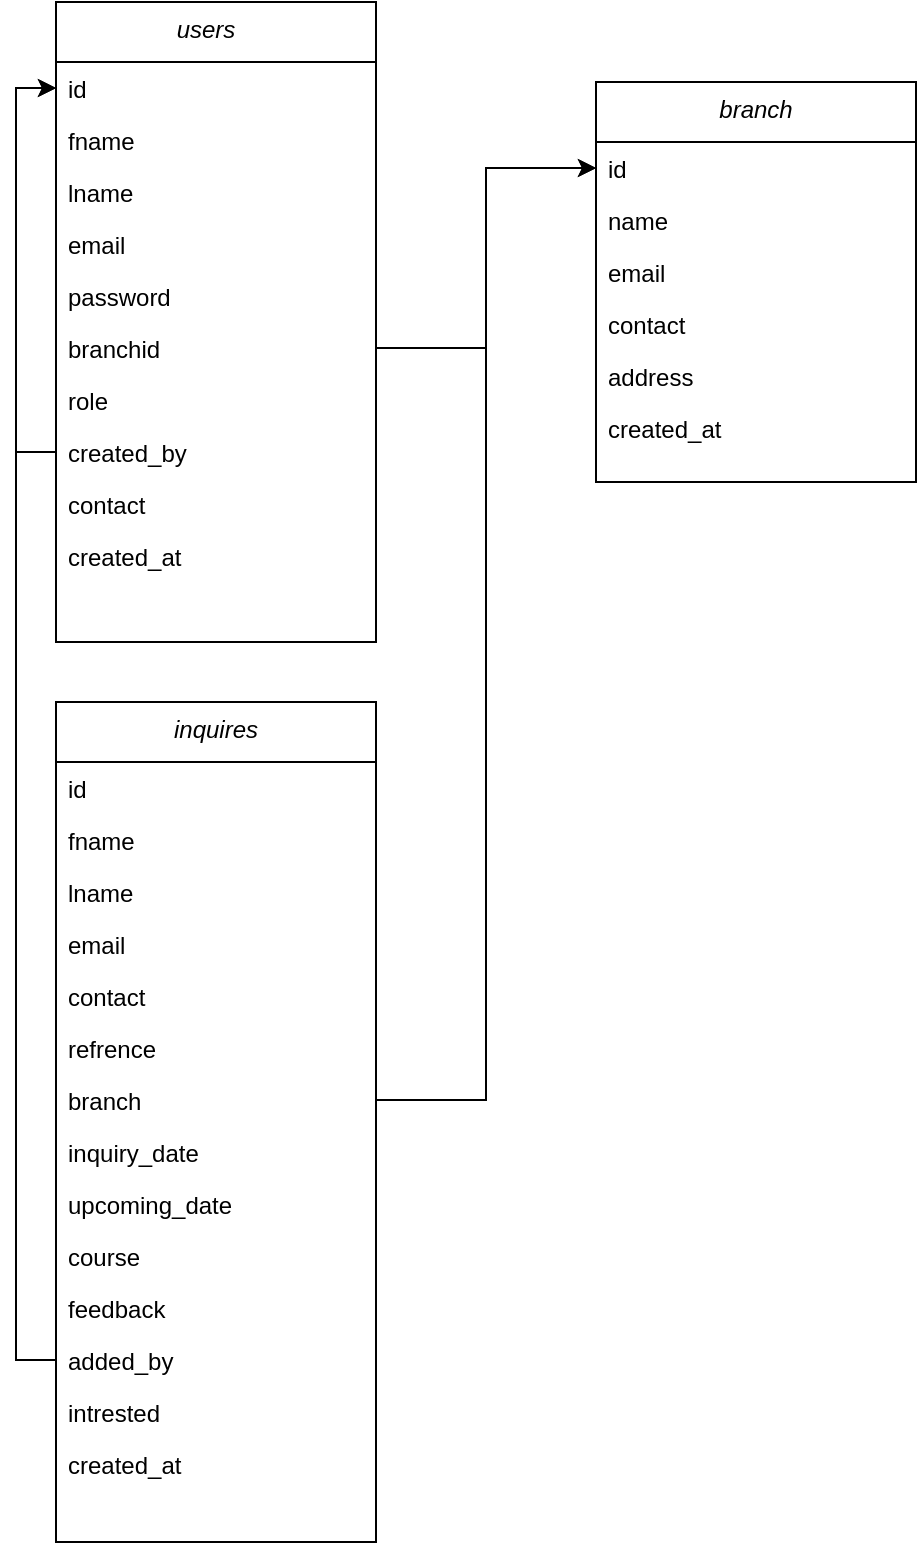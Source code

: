 <mxfile version="21.2.1" type="github">
  <diagram id="C5RBs43oDa-KdzZeNtuy" name="Page-1">
    <mxGraphModel dx="562" dy="1070" grid="1" gridSize="10" guides="1" tooltips="1" connect="1" arrows="1" fold="1" page="1" pageScale="1" pageWidth="827" pageHeight="1169" math="0" shadow="0">
      <root>
        <mxCell id="WIyWlLk6GJQsqaUBKTNV-0" />
        <mxCell id="WIyWlLk6GJQsqaUBKTNV-1" parent="WIyWlLk6GJQsqaUBKTNV-0" />
        <mxCell id="zkfFHV4jXpPFQw0GAbJ--0" value="users   " style="swimlane;fontStyle=2;align=center;verticalAlign=top;childLayout=stackLayout;horizontal=1;startSize=30;horizontalStack=0;resizeParent=1;resizeLast=0;collapsible=1;marginBottom=0;rounded=0;shadow=0;strokeWidth=1;" parent="WIyWlLk6GJQsqaUBKTNV-1" vertex="1">
          <mxGeometry x="220" y="80" width="160" height="320" as="geometry">
            <mxRectangle x="230" y="140" width="160" height="26" as="alternateBounds" />
          </mxGeometry>
        </mxCell>
        <mxCell id="zkfFHV4jXpPFQw0GAbJ--1" value="id&#xa;&#xa;&#xa;" style="text;align=left;verticalAlign=top;spacingLeft=4;spacingRight=4;overflow=hidden;rotatable=0;points=[[0,0.5],[1,0.5]];portConstraint=eastwest;" parent="zkfFHV4jXpPFQw0GAbJ--0" vertex="1">
          <mxGeometry y="30" width="160" height="26" as="geometry" />
        </mxCell>
        <mxCell id="zkfFHV4jXpPFQw0GAbJ--2" value="fname" style="text;align=left;verticalAlign=top;spacingLeft=4;spacingRight=4;overflow=hidden;rotatable=0;points=[[0,0.5],[1,0.5]];portConstraint=eastwest;rounded=0;shadow=0;html=0;" parent="zkfFHV4jXpPFQw0GAbJ--0" vertex="1">
          <mxGeometry y="56" width="160" height="26" as="geometry" />
        </mxCell>
        <mxCell id="zkfFHV4jXpPFQw0GAbJ--3" value="lname" style="text;align=left;verticalAlign=top;spacingLeft=4;spacingRight=4;overflow=hidden;rotatable=0;points=[[0,0.5],[1,0.5]];portConstraint=eastwest;rounded=0;shadow=0;html=0;" parent="zkfFHV4jXpPFQw0GAbJ--0" vertex="1">
          <mxGeometry y="82" width="160" height="26" as="geometry" />
        </mxCell>
        <mxCell id="aFwH3dOZ-Z-idzOg_RIY-1" value="email" style="text;align=left;verticalAlign=top;spacingLeft=4;spacingRight=4;overflow=hidden;rotatable=0;points=[[0,0.5],[1,0.5]];portConstraint=eastwest;rounded=0;shadow=0;html=0;" vertex="1" parent="zkfFHV4jXpPFQw0GAbJ--0">
          <mxGeometry y="108" width="160" height="26" as="geometry" />
        </mxCell>
        <mxCell id="aFwH3dOZ-Z-idzOg_RIY-2" value="password" style="text;align=left;verticalAlign=top;spacingLeft=4;spacingRight=4;overflow=hidden;rotatable=0;points=[[0,0.5],[1,0.5]];portConstraint=eastwest;rounded=0;shadow=0;html=0;" vertex="1" parent="zkfFHV4jXpPFQw0GAbJ--0">
          <mxGeometry y="134" width="160" height="26" as="geometry" />
        </mxCell>
        <mxCell id="aFwH3dOZ-Z-idzOg_RIY-3" value="branchid" style="text;align=left;verticalAlign=top;spacingLeft=4;spacingRight=4;overflow=hidden;rotatable=0;points=[[0,0.5],[1,0.5]];portConstraint=eastwest;rounded=0;shadow=0;html=0;" vertex="1" parent="zkfFHV4jXpPFQw0GAbJ--0">
          <mxGeometry y="160" width="160" height="26" as="geometry" />
        </mxCell>
        <mxCell id="aFwH3dOZ-Z-idzOg_RIY-4" value="role" style="text;align=left;verticalAlign=top;spacingLeft=4;spacingRight=4;overflow=hidden;rotatable=0;points=[[0,0.5],[1,0.5]];portConstraint=eastwest;rounded=0;shadow=0;html=0;" vertex="1" parent="zkfFHV4jXpPFQw0GAbJ--0">
          <mxGeometry y="186" width="160" height="26" as="geometry" />
        </mxCell>
        <mxCell id="aFwH3dOZ-Z-idzOg_RIY-14" style="edgeStyle=orthogonalEdgeStyle;rounded=0;orthogonalLoop=1;jettySize=auto;html=1;entryX=0;entryY=0.5;entryDx=0;entryDy=0;" edge="1" parent="zkfFHV4jXpPFQw0GAbJ--0" source="aFwH3dOZ-Z-idzOg_RIY-5" target="zkfFHV4jXpPFQw0GAbJ--1">
          <mxGeometry relative="1" as="geometry" />
        </mxCell>
        <mxCell id="aFwH3dOZ-Z-idzOg_RIY-5" value="created_by" style="text;align=left;verticalAlign=top;spacingLeft=4;spacingRight=4;overflow=hidden;rotatable=0;points=[[0,0.5],[1,0.5]];portConstraint=eastwest;rounded=0;shadow=0;html=0;" vertex="1" parent="zkfFHV4jXpPFQw0GAbJ--0">
          <mxGeometry y="212" width="160" height="26" as="geometry" />
        </mxCell>
        <mxCell id="aFwH3dOZ-Z-idzOg_RIY-6" value="contact" style="text;align=left;verticalAlign=top;spacingLeft=4;spacingRight=4;overflow=hidden;rotatable=0;points=[[0,0.5],[1,0.5]];portConstraint=eastwest;rounded=0;shadow=0;html=0;" vertex="1" parent="zkfFHV4jXpPFQw0GAbJ--0">
          <mxGeometry y="238" width="160" height="26" as="geometry" />
        </mxCell>
        <mxCell id="aFwH3dOZ-Z-idzOg_RIY-7" value="created_at" style="text;align=left;verticalAlign=top;spacingLeft=4;spacingRight=4;overflow=hidden;rotatable=0;points=[[0,0.5],[1,0.5]];portConstraint=eastwest;rounded=0;shadow=0;html=0;" vertex="1" parent="zkfFHV4jXpPFQw0GAbJ--0">
          <mxGeometry y="264" width="160" height="26" as="geometry" />
        </mxCell>
        <mxCell id="aFwH3dOZ-Z-idzOg_RIY-15" value="branch" style="swimlane;fontStyle=2;align=center;verticalAlign=top;childLayout=stackLayout;horizontal=1;startSize=30;horizontalStack=0;resizeParent=1;resizeLast=0;collapsible=1;marginBottom=0;rounded=0;shadow=0;strokeWidth=1;" vertex="1" parent="WIyWlLk6GJQsqaUBKTNV-1">
          <mxGeometry x="490" y="120" width="160" height="200" as="geometry">
            <mxRectangle x="230" y="140" width="160" height="26" as="alternateBounds" />
          </mxGeometry>
        </mxCell>
        <mxCell id="aFwH3dOZ-Z-idzOg_RIY-16" value="id&#xa;&#xa;&#xa;" style="text;align=left;verticalAlign=top;spacingLeft=4;spacingRight=4;overflow=hidden;rotatable=0;points=[[0,0.5],[1,0.5]];portConstraint=eastwest;" vertex="1" parent="aFwH3dOZ-Z-idzOg_RIY-15">
          <mxGeometry y="30" width="160" height="26" as="geometry" />
        </mxCell>
        <mxCell id="aFwH3dOZ-Z-idzOg_RIY-17" value="name" style="text;align=left;verticalAlign=top;spacingLeft=4;spacingRight=4;overflow=hidden;rotatable=0;points=[[0,0.5],[1,0.5]];portConstraint=eastwest;rounded=0;shadow=0;html=0;" vertex="1" parent="aFwH3dOZ-Z-idzOg_RIY-15">
          <mxGeometry y="56" width="160" height="26" as="geometry" />
        </mxCell>
        <mxCell id="aFwH3dOZ-Z-idzOg_RIY-19" value="email" style="text;align=left;verticalAlign=top;spacingLeft=4;spacingRight=4;overflow=hidden;rotatable=0;points=[[0,0.5],[1,0.5]];portConstraint=eastwest;rounded=0;shadow=0;html=0;" vertex="1" parent="aFwH3dOZ-Z-idzOg_RIY-15">
          <mxGeometry y="82" width="160" height="26" as="geometry" />
        </mxCell>
        <mxCell id="aFwH3dOZ-Z-idzOg_RIY-20" value="contact" style="text;align=left;verticalAlign=top;spacingLeft=4;spacingRight=4;overflow=hidden;rotatable=0;points=[[0,0.5],[1,0.5]];portConstraint=eastwest;rounded=0;shadow=0;html=0;" vertex="1" parent="aFwH3dOZ-Z-idzOg_RIY-15">
          <mxGeometry y="108" width="160" height="26" as="geometry" />
        </mxCell>
        <mxCell id="aFwH3dOZ-Z-idzOg_RIY-21" value="address" style="text;align=left;verticalAlign=top;spacingLeft=4;spacingRight=4;overflow=hidden;rotatable=0;points=[[0,0.5],[1,0.5]];portConstraint=eastwest;rounded=0;shadow=0;html=0;" vertex="1" parent="aFwH3dOZ-Z-idzOg_RIY-15">
          <mxGeometry y="134" width="160" height="26" as="geometry" />
        </mxCell>
        <mxCell id="aFwH3dOZ-Z-idzOg_RIY-26" value="created_at" style="text;align=left;verticalAlign=top;spacingLeft=4;spacingRight=4;overflow=hidden;rotatable=0;points=[[0,0.5],[1,0.5]];portConstraint=eastwest;rounded=0;shadow=0;html=0;" vertex="1" parent="aFwH3dOZ-Z-idzOg_RIY-15">
          <mxGeometry y="160" width="160" height="26" as="geometry" />
        </mxCell>
        <mxCell id="aFwH3dOZ-Z-idzOg_RIY-27" style="edgeStyle=orthogonalEdgeStyle;rounded=0;orthogonalLoop=1;jettySize=auto;html=1;entryX=0;entryY=0.5;entryDx=0;entryDy=0;" edge="1" parent="WIyWlLk6GJQsqaUBKTNV-1" source="aFwH3dOZ-Z-idzOg_RIY-3" target="aFwH3dOZ-Z-idzOg_RIY-16">
          <mxGeometry relative="1" as="geometry" />
        </mxCell>
        <mxCell id="aFwH3dOZ-Z-idzOg_RIY-28" value="inquires" style="swimlane;fontStyle=2;align=center;verticalAlign=top;childLayout=stackLayout;horizontal=1;startSize=30;horizontalStack=0;resizeParent=1;resizeLast=0;collapsible=1;marginBottom=0;rounded=0;shadow=0;strokeWidth=1;" vertex="1" parent="WIyWlLk6GJQsqaUBKTNV-1">
          <mxGeometry x="220" y="430" width="160" height="420" as="geometry">
            <mxRectangle x="230" y="140" width="160" height="26" as="alternateBounds" />
          </mxGeometry>
        </mxCell>
        <mxCell id="aFwH3dOZ-Z-idzOg_RIY-29" value="id&#xa;&#xa;&#xa;" style="text;align=left;verticalAlign=top;spacingLeft=4;spacingRight=4;overflow=hidden;rotatable=0;points=[[0,0.5],[1,0.5]];portConstraint=eastwest;" vertex="1" parent="aFwH3dOZ-Z-idzOg_RIY-28">
          <mxGeometry y="30" width="160" height="26" as="geometry" />
        </mxCell>
        <mxCell id="aFwH3dOZ-Z-idzOg_RIY-30" value="fname" style="text;align=left;verticalAlign=top;spacingLeft=4;spacingRight=4;overflow=hidden;rotatable=0;points=[[0,0.5],[1,0.5]];portConstraint=eastwest;rounded=0;shadow=0;html=0;" vertex="1" parent="aFwH3dOZ-Z-idzOg_RIY-28">
          <mxGeometry y="56" width="160" height="26" as="geometry" />
        </mxCell>
        <mxCell id="aFwH3dOZ-Z-idzOg_RIY-31" value="lname" style="text;align=left;verticalAlign=top;spacingLeft=4;spacingRight=4;overflow=hidden;rotatable=0;points=[[0,0.5],[1,0.5]];portConstraint=eastwest;rounded=0;shadow=0;html=0;" vertex="1" parent="aFwH3dOZ-Z-idzOg_RIY-28">
          <mxGeometry y="82" width="160" height="26" as="geometry" />
        </mxCell>
        <mxCell id="aFwH3dOZ-Z-idzOg_RIY-32" value="email" style="text;align=left;verticalAlign=top;spacingLeft=4;spacingRight=4;overflow=hidden;rotatable=0;points=[[0,0.5],[1,0.5]];portConstraint=eastwest;rounded=0;shadow=0;html=0;" vertex="1" parent="aFwH3dOZ-Z-idzOg_RIY-28">
          <mxGeometry y="108" width="160" height="26" as="geometry" />
        </mxCell>
        <mxCell id="aFwH3dOZ-Z-idzOg_RIY-38" value="contact" style="text;align=left;verticalAlign=top;spacingLeft=4;spacingRight=4;overflow=hidden;rotatable=0;points=[[0,0.5],[1,0.5]];portConstraint=eastwest;rounded=0;shadow=0;html=0;" vertex="1" parent="aFwH3dOZ-Z-idzOg_RIY-28">
          <mxGeometry y="134" width="160" height="26" as="geometry" />
        </mxCell>
        <mxCell id="aFwH3dOZ-Z-idzOg_RIY-33" value="refrence" style="text;align=left;verticalAlign=top;spacingLeft=4;spacingRight=4;overflow=hidden;rotatable=0;points=[[0,0.5],[1,0.5]];portConstraint=eastwest;rounded=0;shadow=0;html=0;" vertex="1" parent="aFwH3dOZ-Z-idzOg_RIY-28">
          <mxGeometry y="160" width="160" height="26" as="geometry" />
        </mxCell>
        <mxCell id="aFwH3dOZ-Z-idzOg_RIY-34" value="branch" style="text;align=left;verticalAlign=top;spacingLeft=4;spacingRight=4;overflow=hidden;rotatable=0;points=[[0,0.5],[1,0.5]];portConstraint=eastwest;rounded=0;shadow=0;html=0;" vertex="1" parent="aFwH3dOZ-Z-idzOg_RIY-28">
          <mxGeometry y="186" width="160" height="26" as="geometry" />
        </mxCell>
        <mxCell id="aFwH3dOZ-Z-idzOg_RIY-35" value="inquiry_date" style="text;align=left;verticalAlign=top;spacingLeft=4;spacingRight=4;overflow=hidden;rotatable=0;points=[[0,0.5],[1,0.5]];portConstraint=eastwest;rounded=0;shadow=0;html=0;" vertex="1" parent="aFwH3dOZ-Z-idzOg_RIY-28">
          <mxGeometry y="212" width="160" height="26" as="geometry" />
        </mxCell>
        <mxCell id="aFwH3dOZ-Z-idzOg_RIY-37" value="upcoming_date" style="text;align=left;verticalAlign=top;spacingLeft=4;spacingRight=4;overflow=hidden;rotatable=0;points=[[0,0.5],[1,0.5]];portConstraint=eastwest;rounded=0;shadow=0;html=0;" vertex="1" parent="aFwH3dOZ-Z-idzOg_RIY-28">
          <mxGeometry y="238" width="160" height="26" as="geometry" />
        </mxCell>
        <mxCell id="aFwH3dOZ-Z-idzOg_RIY-39" value="course   " style="text;align=left;verticalAlign=top;spacingLeft=4;spacingRight=4;overflow=hidden;rotatable=0;points=[[0,0.5],[1,0.5]];portConstraint=eastwest;rounded=0;shadow=0;html=0;" vertex="1" parent="aFwH3dOZ-Z-idzOg_RIY-28">
          <mxGeometry y="264" width="160" height="26" as="geometry" />
        </mxCell>
        <mxCell id="aFwH3dOZ-Z-idzOg_RIY-40" value="feedback" style="text;align=left;verticalAlign=top;spacingLeft=4;spacingRight=4;overflow=hidden;rotatable=0;points=[[0,0.5],[1,0.5]];portConstraint=eastwest;rounded=0;shadow=0;html=0;" vertex="1" parent="aFwH3dOZ-Z-idzOg_RIY-28">
          <mxGeometry y="290" width="160" height="26" as="geometry" />
        </mxCell>
        <mxCell id="aFwH3dOZ-Z-idzOg_RIY-41" value="added_by" style="text;align=left;verticalAlign=top;spacingLeft=4;spacingRight=4;overflow=hidden;rotatable=0;points=[[0,0.5],[1,0.5]];portConstraint=eastwest;rounded=0;shadow=0;html=0;" vertex="1" parent="aFwH3dOZ-Z-idzOg_RIY-28">
          <mxGeometry y="316" width="160" height="26" as="geometry" />
        </mxCell>
        <mxCell id="aFwH3dOZ-Z-idzOg_RIY-42" value="intrested" style="text;align=left;verticalAlign=top;spacingLeft=4;spacingRight=4;overflow=hidden;rotatable=0;points=[[0,0.5],[1,0.5]];portConstraint=eastwest;rounded=0;shadow=0;html=0;" vertex="1" parent="aFwH3dOZ-Z-idzOg_RIY-28">
          <mxGeometry y="342" width="160" height="26" as="geometry" />
        </mxCell>
        <mxCell id="aFwH3dOZ-Z-idzOg_RIY-43" value="created_at" style="text;align=left;verticalAlign=top;spacingLeft=4;spacingRight=4;overflow=hidden;rotatable=0;points=[[0,0.5],[1,0.5]];portConstraint=eastwest;rounded=0;shadow=0;html=0;" vertex="1" parent="aFwH3dOZ-Z-idzOg_RIY-28">
          <mxGeometry y="368" width="160" height="26" as="geometry" />
        </mxCell>
        <mxCell id="aFwH3dOZ-Z-idzOg_RIY-45" style="edgeStyle=orthogonalEdgeStyle;rounded=0;orthogonalLoop=1;jettySize=auto;html=1;entryX=0;entryY=0.5;entryDx=0;entryDy=0;" edge="1" parent="WIyWlLk6GJQsqaUBKTNV-1" source="aFwH3dOZ-Z-idzOg_RIY-41" target="zkfFHV4jXpPFQw0GAbJ--1">
          <mxGeometry relative="1" as="geometry">
            <mxPoint x="150" y="117" as="targetPoint" />
          </mxGeometry>
        </mxCell>
        <mxCell id="aFwH3dOZ-Z-idzOg_RIY-46" style="edgeStyle=orthogonalEdgeStyle;rounded=0;orthogonalLoop=1;jettySize=auto;html=1;entryX=0;entryY=0.5;entryDx=0;entryDy=0;" edge="1" parent="WIyWlLk6GJQsqaUBKTNV-1" source="aFwH3dOZ-Z-idzOg_RIY-34" target="aFwH3dOZ-Z-idzOg_RIY-16">
          <mxGeometry relative="1" as="geometry" />
        </mxCell>
      </root>
    </mxGraphModel>
  </diagram>
</mxfile>
